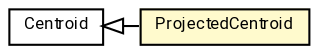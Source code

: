 #!/usr/local/bin/dot
#
# Class diagram 
# Generated by UMLGraph version R5_7_2-60-g0e99a6 (http://www.spinellis.gr/umlgraph/)
#

digraph G {
	graph [fontnames="svg"]
	edge [fontname="Roboto",fontsize=7,labelfontname="Roboto",labelfontsize=7,color="black"];
	node [fontname="Roboto",fontcolor="black",fontsize=8,shape=plaintext,margin=0,width=0,height=0];
	nodesep=0.15;
	ranksep=0.25;
	rankdir=LR;
	// de.lmu.ifi.dbs.elki.math.linearalgebra.Centroid
	c8445177 [label=<<table title="de.lmu.ifi.dbs.elki.math.linearalgebra.Centroid" border="0" cellborder="1" cellspacing="0" cellpadding="2" href="Centroid.html" target="_parent">
		<tr><td><table border="0" cellspacing="0" cellpadding="1">
		<tr><td align="center" balign="center"> <font face="Roboto">Centroid</font> </td></tr>
		</table></td></tr>
		</table>>, URL="Centroid.html"];
	// de.lmu.ifi.dbs.elki.math.linearalgebra.ProjectedCentroid
	c8445224 [label=<<table title="de.lmu.ifi.dbs.elki.math.linearalgebra.ProjectedCentroid" border="0" cellborder="1" cellspacing="0" cellpadding="2" bgcolor="lemonChiffon" href="ProjectedCentroid.html" target="_parent">
		<tr><td><table border="0" cellspacing="0" cellpadding="1">
		<tr><td align="center" balign="center"> <font face="Roboto">ProjectedCentroid</font> </td></tr>
		</table></td></tr>
		</table>>, URL="ProjectedCentroid.html"];
	// de.lmu.ifi.dbs.elki.math.linearalgebra.ProjectedCentroid extends de.lmu.ifi.dbs.elki.math.linearalgebra.Centroid
	c8445177 -> c8445224 [arrowtail=empty,dir=back,weight=10];
}

